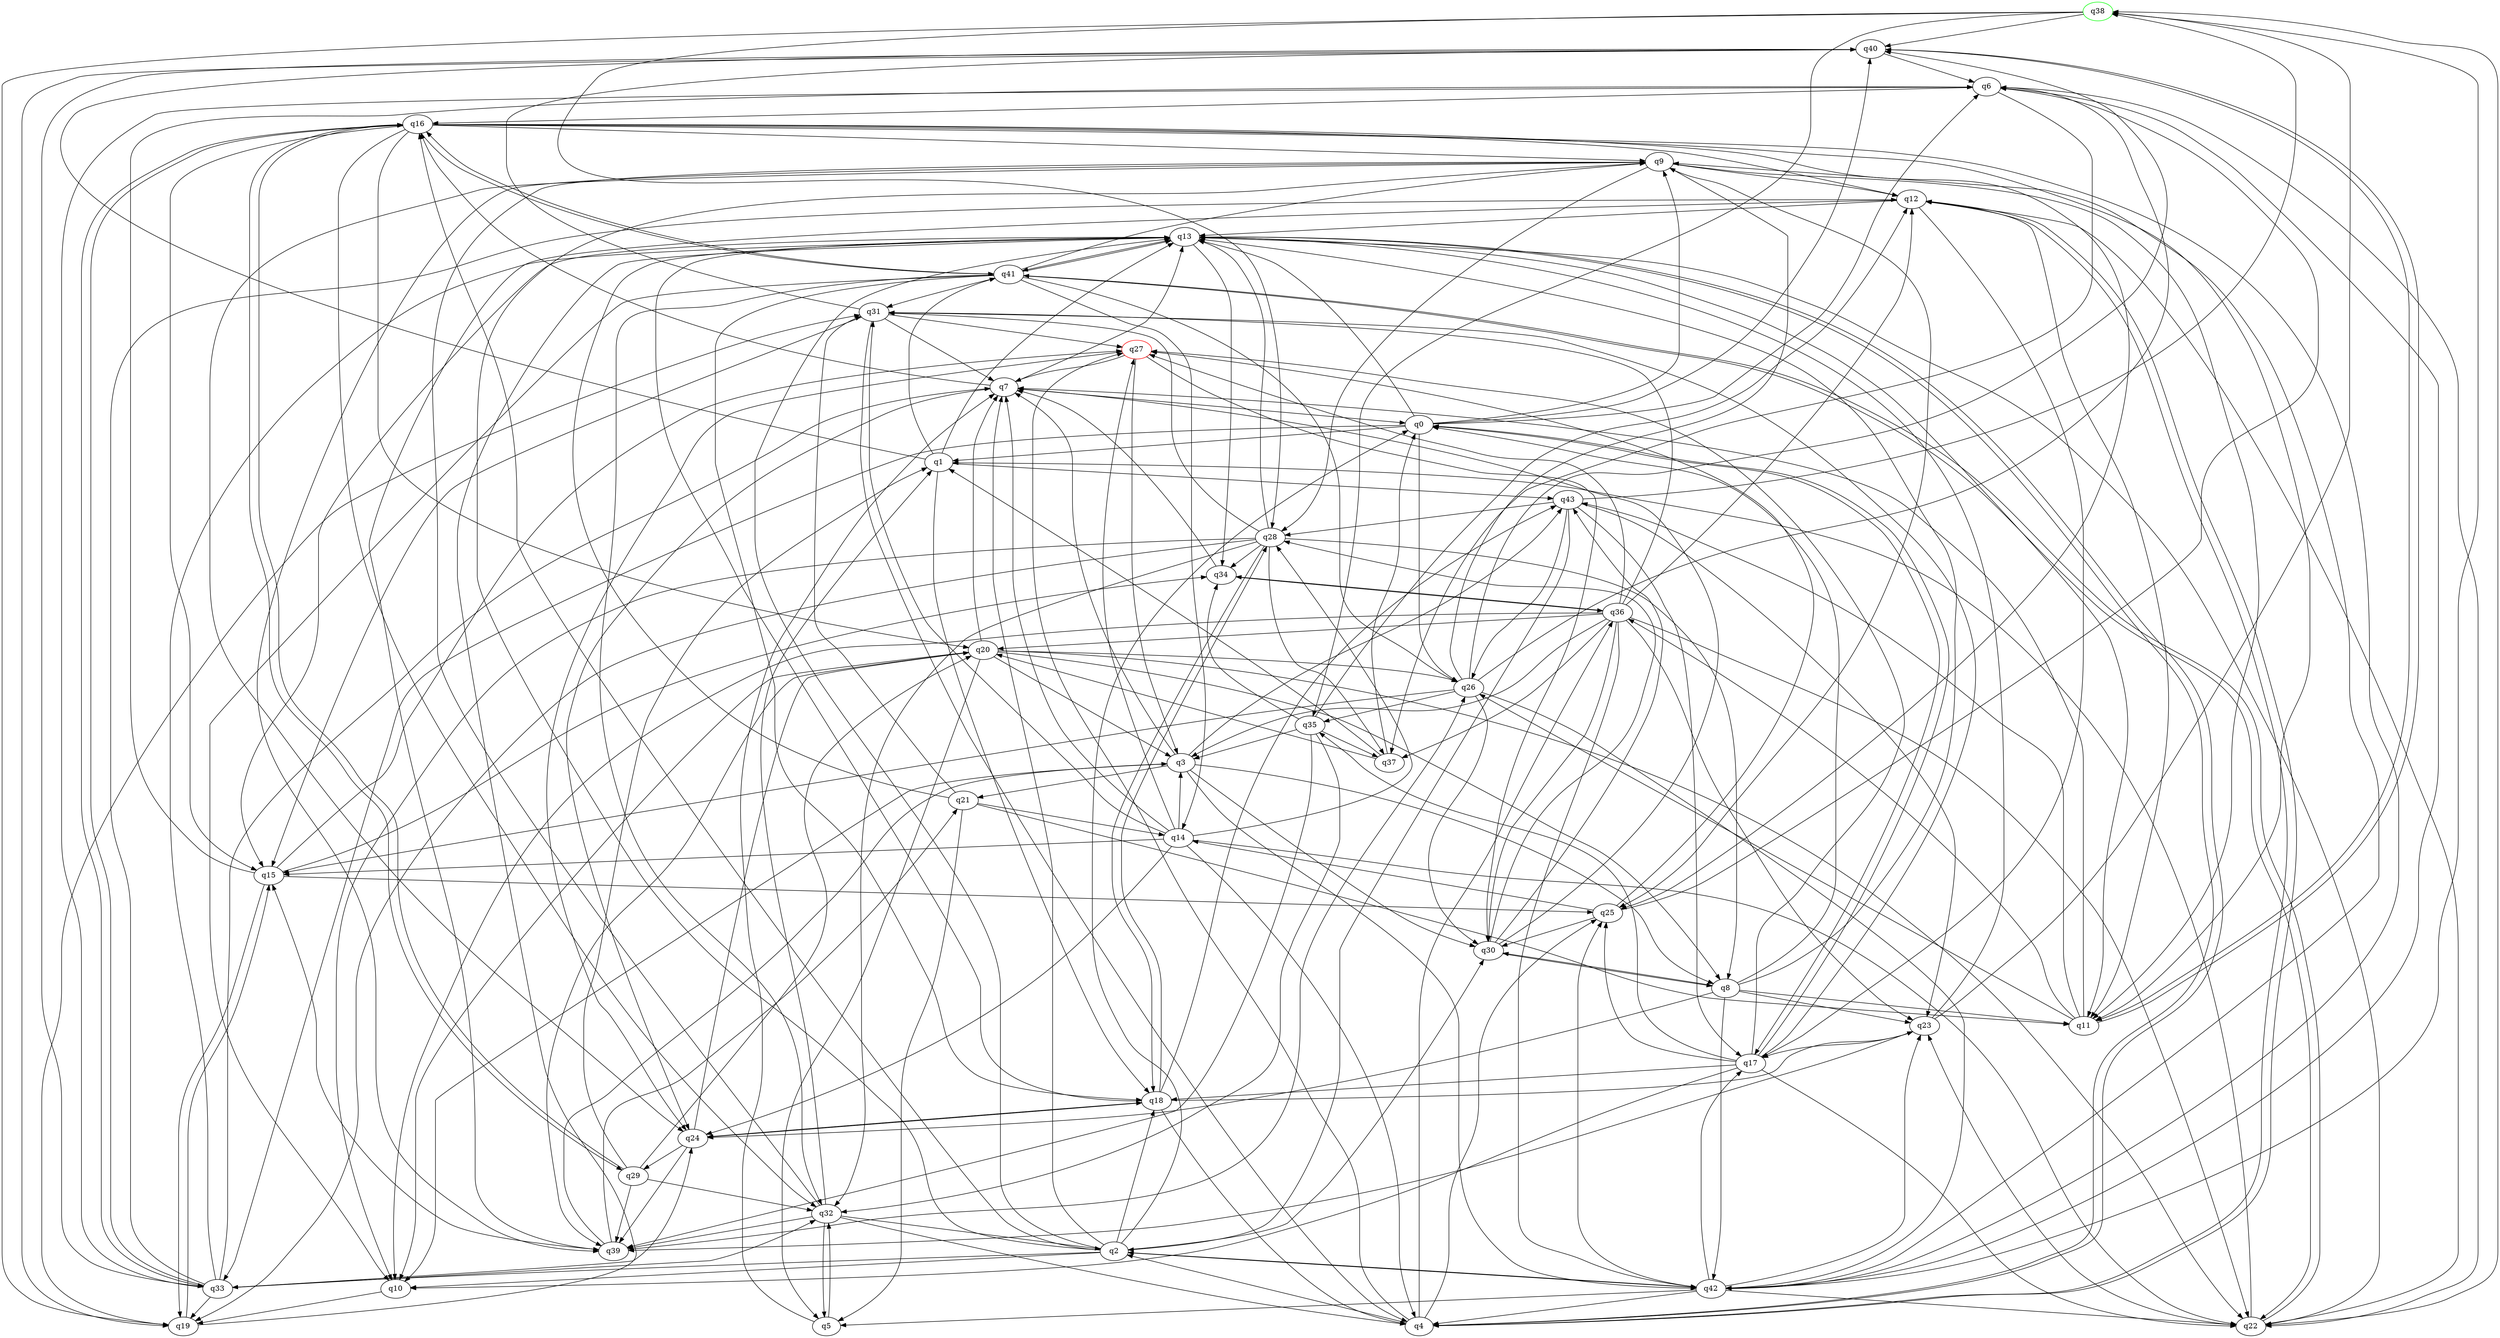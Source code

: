 digraph A{
q38 [initial=1,color=green];
q27 [final=1,color=red];
q0 -> q1;
q0 -> q6;
q0 -> q9;
q0 -> q13;
q0 -> q17;
q0 -> q26;
q0 -> q33;
q0 -> q40;
q1 -> q13;
q1 -> q18;
q1 -> q40;
q1 -> q41;
q1 -> q43;
q2 -> q0;
q2 -> q7;
q2 -> q9;
q2 -> q10;
q2 -> q13;
q2 -> q16;
q2 -> q18;
q2 -> q30;
q2 -> q33;
q2 -> q42;
q3 -> q7;
q3 -> q8;
q3 -> q10;
q3 -> q21;
q3 -> q30;
q3 -> q42;
q3 -> q43;
q4 -> q2;
q4 -> q12;
q4 -> q13;
q4 -> q25;
q4 -> q27;
q4 -> q36;
q5 -> q7;
q5 -> q32;
q6 -> q16;
q6 -> q22;
q6 -> q37;
q6 -> q42;
q7 -> q0;
q7 -> q13;
q7 -> q16;
q7 -> q24;
q8 -> q0;
q8 -> q11;
q8 -> q13;
q8 -> q23;
q8 -> q24;
q8 -> q30;
q8 -> q42;
q9 -> q11;
q9 -> q12;
q9 -> q24;
q9 -> q25;
q9 -> q28;
q9 -> q39;
q10 -> q19;
q11 -> q7;
q11 -> q26;
q11 -> q36;
q11 -> q40;
q11 -> q43;
q12 -> q4;
q12 -> q11;
q12 -> q13;
q12 -> q17;
q12 -> q39;
q13 -> q4;
q13 -> q11;
q13 -> q15;
q13 -> q22;
q13 -> q34;
q13 -> q41;
q14 -> q3;
q14 -> q4;
q14 -> q7;
q14 -> q15;
q14 -> q22;
q14 -> q24;
q14 -> q27;
q14 -> q28;
q14 -> q31;
q15 -> q6;
q15 -> q19;
q15 -> q25;
q15 -> q27;
q15 -> q34;
q16 -> q9;
q16 -> q11;
q16 -> q12;
q16 -> q15;
q16 -> q20;
q16 -> q25;
q16 -> q29;
q16 -> q32;
q16 -> q33;
q16 -> q41;
q16 -> q42;
q17 -> q0;
q17 -> q10;
q17 -> q18;
q17 -> q22;
q17 -> q25;
q17 -> q27;
q17 -> q31;
q17 -> q35;
q18 -> q4;
q18 -> q13;
q18 -> q23;
q18 -> q24;
q18 -> q28;
q18 -> q43;
q19 -> q13;
q19 -> q15;
q19 -> q31;
q20 -> q3;
q20 -> q5;
q20 -> q7;
q20 -> q8;
q20 -> q10;
q20 -> q22;
q20 -> q26;
q20 -> q39;
q21 -> q5;
q21 -> q11;
q21 -> q13;
q21 -> q14;
q21 -> q31;
q22 -> q1;
q22 -> q12;
q22 -> q23;
q22 -> q38;
q22 -> q41;
q23 -> q13;
q23 -> q17;
q23 -> q38;
q23 -> q39;
q24 -> q18;
q24 -> q20;
q24 -> q29;
q24 -> q39;
q25 -> q6;
q25 -> q14;
q25 -> q27;
q25 -> q30;
q26 -> q6;
q26 -> q9;
q26 -> q15;
q26 -> q30;
q26 -> q35;
q26 -> q40;
q26 -> q42;
q27 -> q3;
q27 -> q7;
q27 -> q24;
q27 -> q30;
q28 -> q8;
q28 -> q10;
q28 -> q13;
q28 -> q18;
q28 -> q19;
q28 -> q31;
q28 -> q32;
q28 -> q34;
q28 -> q37;
q29 -> q1;
q29 -> q16;
q29 -> q20;
q29 -> q32;
q29 -> q39;
q30 -> q7;
q30 -> q8;
q30 -> q28;
q30 -> q43;
q31 -> q4;
q31 -> q7;
q31 -> q15;
q31 -> q27;
q31 -> q40;
q32 -> q1;
q32 -> q2;
q32 -> q4;
q32 -> q5;
q32 -> q9;
q32 -> q39;
q33 -> q6;
q33 -> q7;
q33 -> q12;
q33 -> q13;
q33 -> q16;
q33 -> q19;
q33 -> q24;
q33 -> q32;
q34 -> q7;
q34 -> q36;
q35 -> q3;
q35 -> q12;
q35 -> q32;
q35 -> q34;
q35 -> q37;
q35 -> q39;
q36 -> q3;
q36 -> q10;
q36 -> q12;
q36 -> q20;
q36 -> q22;
q36 -> q23;
q36 -> q27;
q36 -> q30;
q36 -> q31;
q36 -> q34;
q36 -> q37;
q36 -> q42;
q37 -> q0;
q37 -> q1;
q37 -> q20;
q38 -> q19;
q38 -> q28;
q38 -> q35;
q38 -> q40;
q38 -> q42;
q39 -> q3;
q39 -> q15;
q39 -> q21;
q39 -> q26;
q40 -> q6;
q40 -> q11;
q40 -> q19;
q40 -> q33;
q41 -> q9;
q41 -> q10;
q41 -> q13;
q41 -> q14;
q41 -> q16;
q41 -> q18;
q41 -> q22;
q41 -> q26;
q41 -> q31;
q41 -> q32;
q42 -> q2;
q42 -> q4;
q42 -> q5;
q42 -> q9;
q42 -> q17;
q42 -> q22;
q42 -> q23;
q42 -> q25;
q43 -> q2;
q43 -> q17;
q43 -> q23;
q43 -> q26;
q43 -> q28;
q43 -> q38;
}